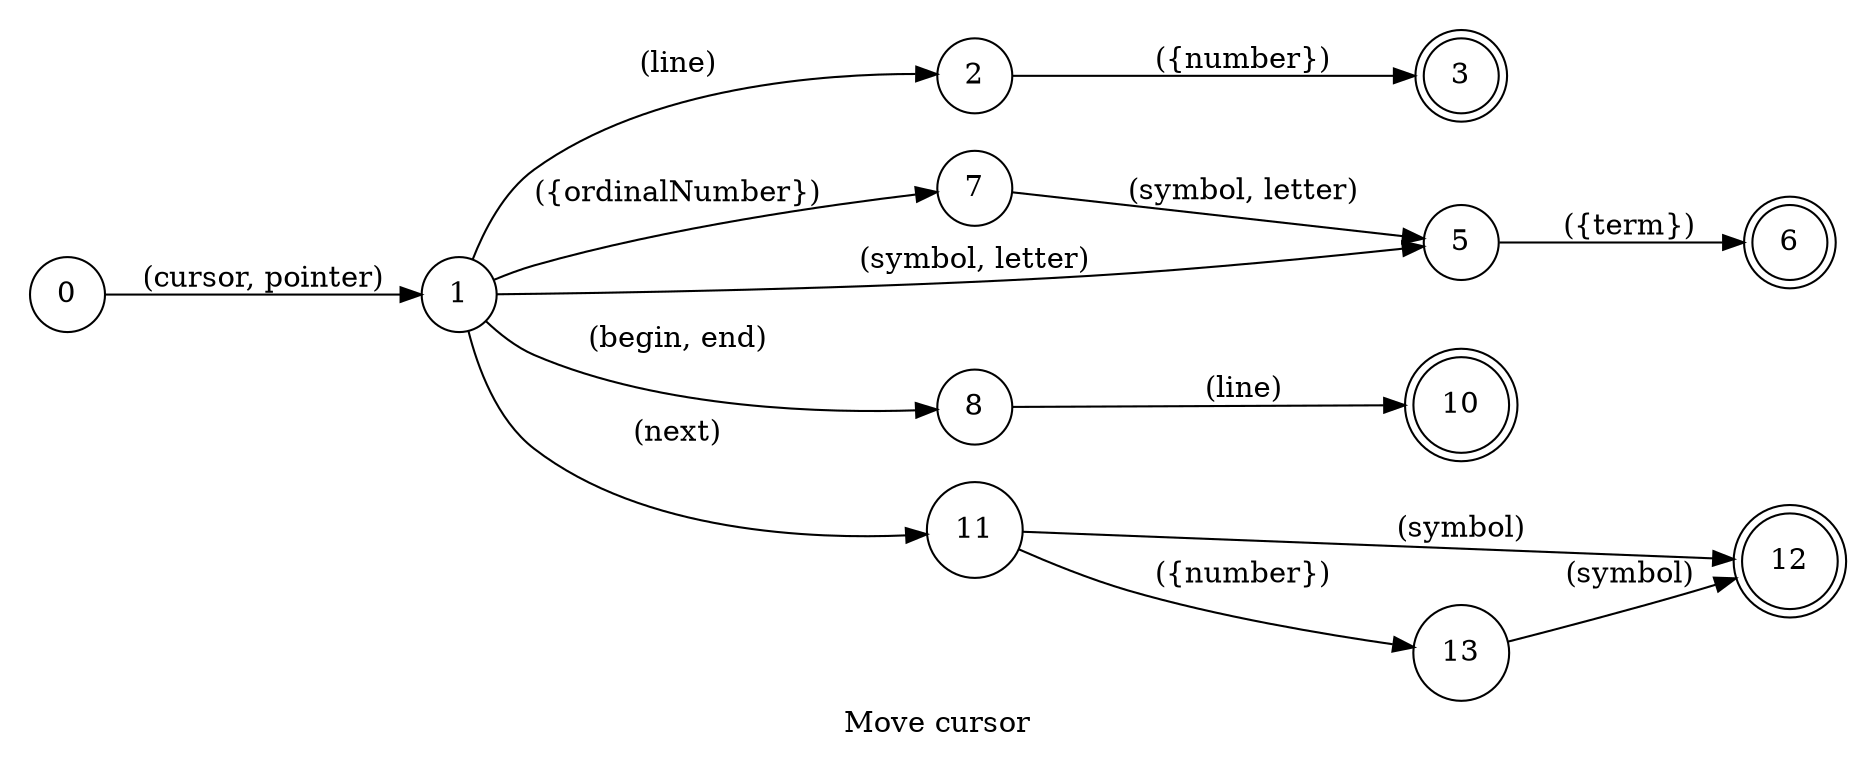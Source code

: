 digraph Cursor {
    id="cursor";
    label="Move cursor";
    lang="en-US";
    langName="English";
    pad="0.2";
    rankdir=LR;
    node[shape=doublecircle]; 3 10 12 6;
    node[shape=circle];

    0 -> 1 [label="(cursor, pointer)"];
    1 -> 2 [label="(line)"];
    2 -> 3 [label="({number})", store=line];

    {1 7} -> 5 [label="(symbol, letter)"];
    1 -> 7 [label="({ordinalNumber})", store=leapSize, normalize="ordinalNumber"];
    5 -> 6 [label="({term})", store=symbol];

    1 -> 8 [label="(begin, end)", store=linePosition];
    8 -> 10 [label="(line)"];

    1 -> 11 [label="(next)"];
    11 -> 13 [label="({number})", store=leapSize];
    {11 13} -> 12 [label="(symbol)"];

    title="Move cursor";
    desc="Moves the cursor to a different line or token";
}